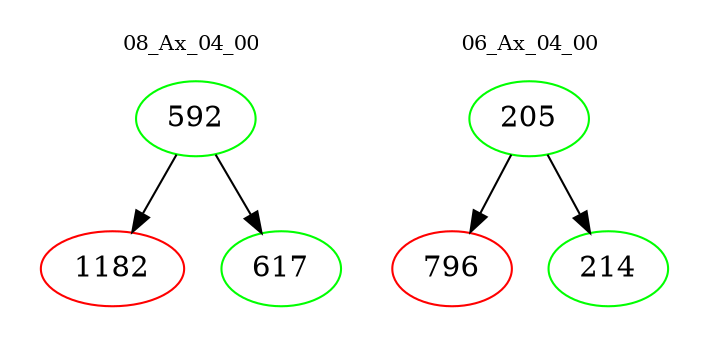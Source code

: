 digraph{
subgraph cluster_0 {
color = white
label = "08_Ax_04_00";
fontsize=10;
T0_592 [label="592", color="green"]
T0_592 -> T0_1182 [color="black"]
T0_1182 [label="1182", color="red"]
T0_592 -> T0_617 [color="black"]
T0_617 [label="617", color="green"]
}
subgraph cluster_1 {
color = white
label = "06_Ax_04_00";
fontsize=10;
T1_205 [label="205", color="green"]
T1_205 -> T1_796 [color="black"]
T1_796 [label="796", color="red"]
T1_205 -> T1_214 [color="black"]
T1_214 [label="214", color="green"]
}
}

